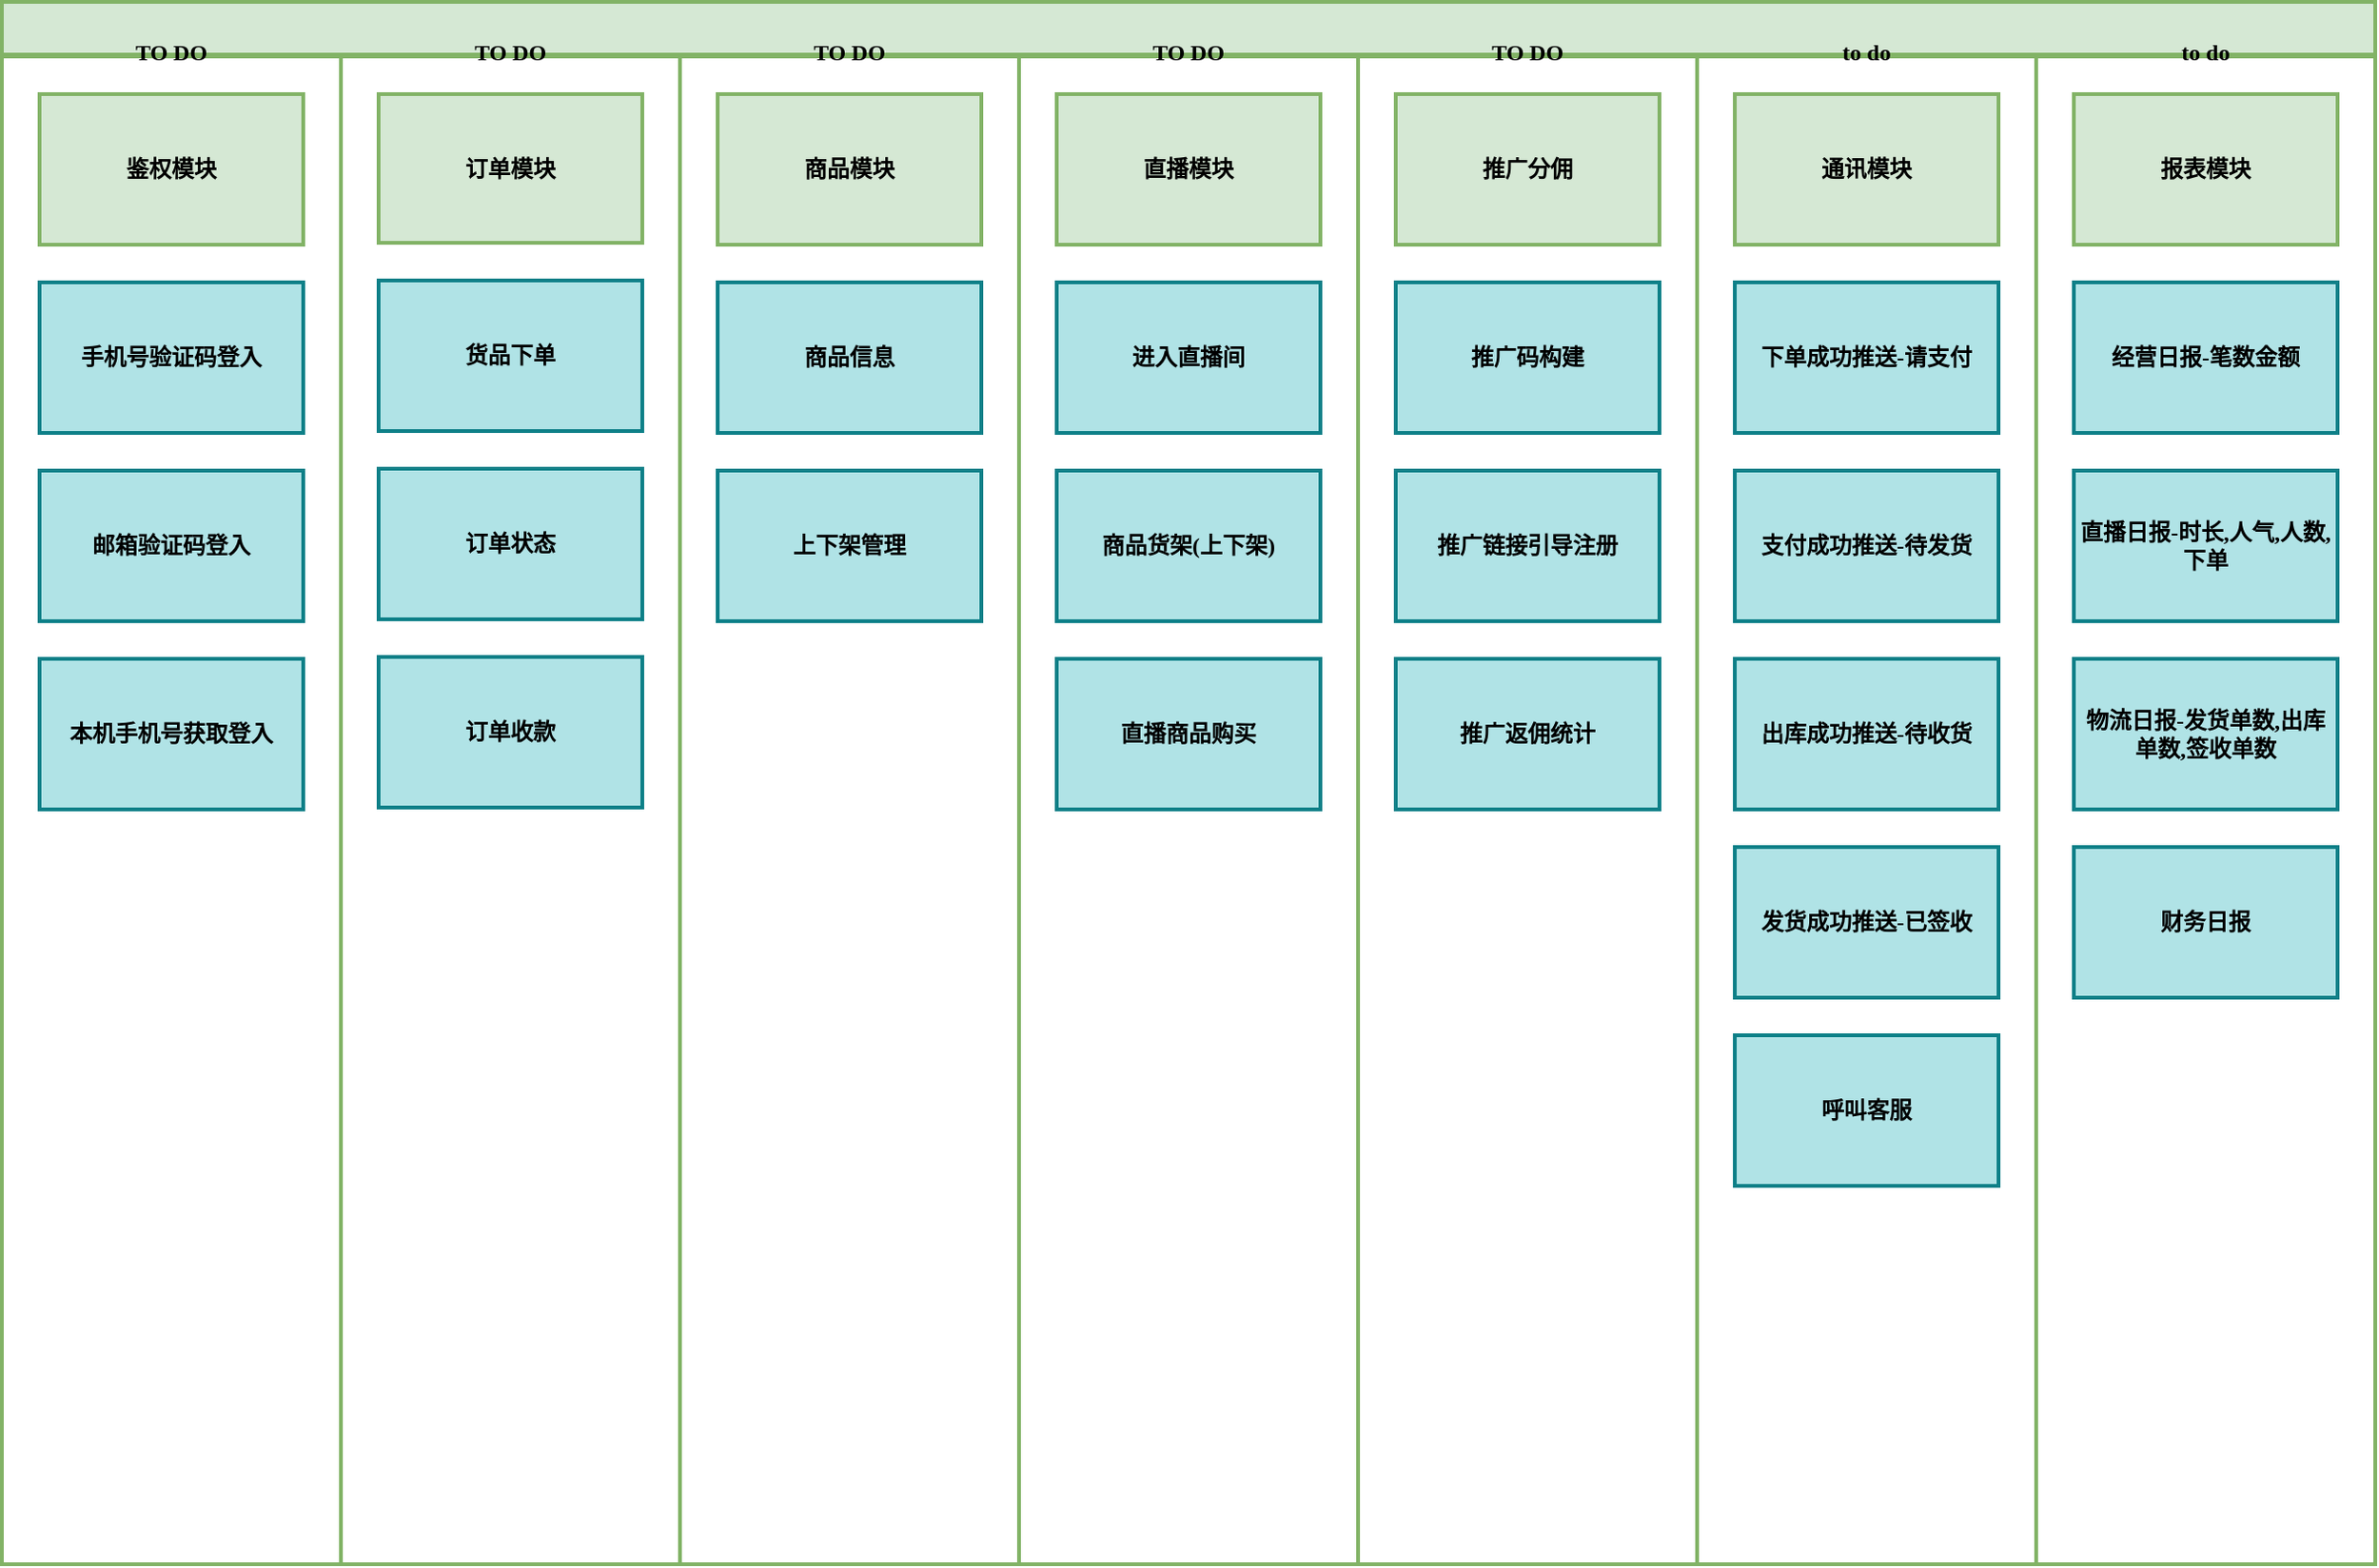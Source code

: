 <mxfile version="18.1.3" type="github">
  <diagram id="wFE0QG_FPsp0jaGvCLVb" name="Page-1">
    <mxGraphModel dx="1493" dy="891" grid="1" gridSize="10" guides="1" tooltips="1" connect="1" arrows="1" fold="1" page="1" pageScale="1" pageWidth="850" pageHeight="1100" math="0" shadow="0">
      <root>
        <mxCell id="0" />
        <mxCell id="1" parent="0" />
        <mxCell id="_5mSTuPxr-ZiKRkBDSY7-1" value="" style="swimlane;fontStyle=1;childLayout=stackLayout;horizontal=1;startSize=28;horizontalStack=1;resizeParent=1;resizeParentMax=0;resizeLast=0;collapsible=0;marginBottom=0;swimlaneFillColor=none;fontFamily=Permanent Marker;fontSize=12;points=[];verticalAlign=middle;stackBorder=0;resizable=1;strokeWidth=2;sketch=0;disableMultiStroke=1;fillColor=#d5e8d4;strokeColor=#82b366;spacingTop=0;rounded=0;arcSize=9;hachureGap=8;fillWeight=1;" parent="1" vertex="1">
          <mxGeometry x="15" y="50" width="1260" height="830" as="geometry" />
        </mxCell>
        <object label="TO DO" status="New" id="_5mSTuPxr-ZiKRkBDSY7-2">
          <mxCell style="swimlane;strokeWidth=2;fontFamily=Permanent Marker;html=0;startSize=1;verticalAlign=middle;spacingBottom=5;points=[];childLayout=stackLayout;stackBorder=20;stackSpacing=20;resizeLast=0;resizeParent=1;horizontalStack=0;collapsible=0;sketch=0;strokeColor=#82b366;fillStyle=solid;fillColor=#d5e8d4;spacingTop=0;rounded=0;arcSize=9;hachureGap=8;fillWeight=1;" parent="_5mSTuPxr-ZiKRkBDSY7-1" vertex="1">
            <mxGeometry y="28" width="180" height="802" as="geometry" />
          </mxCell>
        </object>
        <object label="鉴权模块" placeholders="1" id="_5mSTuPxr-ZiKRkBDSY7-3">
          <mxCell style="whiteSpace=wrap;html=1;strokeWidth=2;fontStyle=1;spacingTop=0;rounded=0;arcSize=9;points=[];sketch=0;fontFamily=Permanent Marker;hachureGap=8;fillWeight=1;fillColor=#d5e8d4;strokeColor=#82b366;" parent="_5mSTuPxr-ZiKRkBDSY7-2" vertex="1">
            <mxGeometry x="20" y="21" width="140" height="80" as="geometry" />
          </mxCell>
        </object>
        <object label="手机号验证码登入" placeholders="1" id="_5mSTuPxr-ZiKRkBDSY7-4">
          <mxCell style="whiteSpace=wrap;html=1;strokeWidth=2;fontStyle=1;spacingTop=0;rounded=0;arcSize=9;points=[];sketch=0;fontFamily=Permanent Marker;hachureGap=8;fillWeight=1;fillColor=#b0e3e6;strokeColor=#0e8088;" parent="_5mSTuPxr-ZiKRkBDSY7-2" vertex="1">
            <mxGeometry x="20" y="121" width="140" height="80" as="geometry" />
          </mxCell>
        </object>
        <object label="邮箱验证码登入" placeholders="1" id="_5mSTuPxr-ZiKRkBDSY7-5">
          <mxCell style="whiteSpace=wrap;html=1;strokeWidth=2;fillColor=#b0e3e6;fontStyle=1;spacingTop=0;rounded=0;arcSize=9;points=[];sketch=0;fontFamily=Permanent Marker;hachureGap=8;fillWeight=1;strokeColor=#0e8088;" parent="_5mSTuPxr-ZiKRkBDSY7-2" vertex="1">
            <mxGeometry x="20" y="221" width="140" height="80" as="geometry" />
          </mxCell>
        </object>
        <object label="本机手机号获取登入" placeholders="1" id="Qd9C7BI9R3bH5Mv_j0PO-27">
          <mxCell style="whiteSpace=wrap;html=1;strokeWidth=2;fillColor=#b0e3e6;fontStyle=1;spacingTop=0;rounded=0;arcSize=9;points=[];sketch=0;fontFamily=Permanent Marker;hachureGap=8;fillWeight=1;strokeColor=#0e8088;" vertex="1" parent="_5mSTuPxr-ZiKRkBDSY7-2">
            <mxGeometry x="20" y="321" width="140" height="80" as="geometry" />
          </mxCell>
        </object>
        <object label="TO DO" status="New" id="Qd9C7BI9R3bH5Mv_j0PO-1">
          <mxCell style="swimlane;strokeWidth=2;fontFamily=Permanent Marker;html=0;startSize=1;verticalAlign=middle;spacingBottom=5;points=[];childLayout=stackLayout;stackBorder=20;stackSpacing=20;resizeLast=0;resizeParent=1;horizontalStack=0;collapsible=0;sketch=0;strokeColor=#82b366;fillStyle=solid;fillColor=#d5e8d4;spacingTop=0;rounded=0;arcSize=9;hachureGap=8;fillWeight=1;" vertex="1" parent="_5mSTuPxr-ZiKRkBDSY7-1">
            <mxGeometry x="180" y="28" width="180" height="802" as="geometry" />
          </mxCell>
        </object>
        <object label="订单模块" placeholders="1" id="Qd9C7BI9R3bH5Mv_j0PO-2">
          <mxCell style="whiteSpace=wrap;html=1;strokeWidth=2;fillColor=#d5e8d4;fontStyle=1;spacingTop=0;rounded=0;arcSize=9;points=[];sketch=0;fontFamily=Permanent Marker;hachureGap=8;fillWeight=1;strokeColor=#82b366;" vertex="1" parent="Qd9C7BI9R3bH5Mv_j0PO-1">
            <mxGeometry x="20" y="21" width="140" height="79" as="geometry" />
          </mxCell>
        </object>
        <object label="货品下单" placeholders="1" id="Qd9C7BI9R3bH5Mv_j0PO-3">
          <mxCell style="whiteSpace=wrap;html=1;strokeWidth=2;fillColor=#b0e3e6;fontStyle=1;spacingTop=0;rounded=0;arcSize=9;points=[];sketch=0;fontFamily=Permanent Marker;hachureGap=8;fillWeight=1;strokeColor=#0e8088;" vertex="1" parent="Qd9C7BI9R3bH5Mv_j0PO-1">
            <mxGeometry x="20" y="120" width="140" height="80" as="geometry" />
          </mxCell>
        </object>
        <object label="订单状态" placeholders="1" id="Qd9C7BI9R3bH5Mv_j0PO-4">
          <mxCell style="whiteSpace=wrap;html=1;strokeWidth=2;fillColor=#b0e3e6;fontStyle=1;spacingTop=0;rounded=0;arcSize=9;points=[];sketch=0;fontFamily=Permanent Marker;hachureGap=8;fillWeight=1;strokeColor=#0e8088;" vertex="1" parent="Qd9C7BI9R3bH5Mv_j0PO-1">
            <mxGeometry x="20" y="220" width="140" height="80" as="geometry" />
          </mxCell>
        </object>
        <object label="订单收款" placeholders="1" id="Qd9C7BI9R3bH5Mv_j0PO-29">
          <mxCell style="whiteSpace=wrap;html=1;strokeWidth=2;fillColor=#b0e3e6;fontStyle=1;spacingTop=0;rounded=0;arcSize=9;points=[];sketch=0;fontFamily=Permanent Marker;hachureGap=8;fillWeight=1;strokeColor=#0e8088;" vertex="1" parent="Qd9C7BI9R3bH5Mv_j0PO-1">
            <mxGeometry x="20" y="320" width="140" height="80" as="geometry" />
          </mxCell>
        </object>
        <object label="TO DO" status="In progress" id="_5mSTuPxr-ZiKRkBDSY7-6">
          <mxCell style="swimlane;strokeWidth=2;fontFamily=Permanent Marker;html=0;startSize=1;verticalAlign=middle;spacingBottom=5;points=[];childLayout=stackLayout;stackBorder=20;stackSpacing=20;resizeLast=0;resizeParent=1;horizontalStack=0;collapsible=0;sketch=0;strokeColor=#82b366;fillStyle=solid;fillColor=#d5e8d4;spacingTop=0;rounded=0;arcSize=9;hachureGap=8;fillWeight=1;" parent="_5mSTuPxr-ZiKRkBDSY7-1" vertex="1">
            <mxGeometry x="360" y="28" width="180" height="802" as="geometry" />
          </mxCell>
        </object>
        <object label="商品模块" placeholders="1" id="_5mSTuPxr-ZiKRkBDSY7-7">
          <mxCell style="whiteSpace=wrap;html=1;strokeWidth=2;fillColor=#d5e8d4;fontStyle=1;spacingTop=0;rounded=0;arcSize=9;points=[];sketch=0;fontFamily=Permanent Marker;hachureGap=8;fillWeight=1;strokeColor=#82b366;" parent="_5mSTuPxr-ZiKRkBDSY7-6" vertex="1">
            <mxGeometry x="20" y="21" width="140" height="80" as="geometry" />
          </mxCell>
        </object>
        <object label="商品信息" placeholders="1" id="_5mSTuPxr-ZiKRkBDSY7-8">
          <mxCell style="whiteSpace=wrap;html=1;strokeWidth=2;fillColor=#b0e3e6;fontStyle=1;spacingTop=0;rounded=0;arcSize=9;points=[];sketch=0;fontFamily=Permanent Marker;hachureGap=8;fillWeight=1;strokeColor=#0e8088;" parent="_5mSTuPxr-ZiKRkBDSY7-6" vertex="1">
            <mxGeometry x="20" y="121" width="140" height="80" as="geometry" />
          </mxCell>
        </object>
        <object label="上下架管理" placeholders="1" id="Qd9C7BI9R3bH5Mv_j0PO-30">
          <mxCell style="whiteSpace=wrap;html=1;strokeWidth=2;fillColor=#b0e3e6;fontStyle=1;spacingTop=0;rounded=0;arcSize=9;points=[];sketch=0;fontFamily=Permanent Marker;hachureGap=8;fillWeight=1;strokeColor=#0e8088;" vertex="1" parent="_5mSTuPxr-ZiKRkBDSY7-6">
            <mxGeometry x="20" y="221" width="140" height="80" as="geometry" />
          </mxCell>
        </object>
        <object label="TO DO" status="Completed" id="_5mSTuPxr-ZiKRkBDSY7-9">
          <mxCell style="swimlane;strokeWidth=2;fontFamily=Permanent Marker;html=0;startSize=1;verticalAlign=middle;spacingBottom=5;points=[];childLayout=stackLayout;stackBorder=20;stackSpacing=20;resizeLast=0;resizeParent=1;horizontalStack=0;collapsible=0;sketch=0;strokeColor=#82b366;fillStyle=solid;fillColor=#d5e8d4;spacingTop=0;rounded=0;arcSize=9;hachureGap=8;fillWeight=1;" parent="_5mSTuPxr-ZiKRkBDSY7-1" vertex="1">
            <mxGeometry x="540" y="28" width="180" height="802" as="geometry" />
          </mxCell>
        </object>
        <object label="直播模块" placeholders="1" id="_5mSTuPxr-ZiKRkBDSY7-10">
          <mxCell style="whiteSpace=wrap;html=1;strokeWidth=2;fillColor=#d5e8d4;fontStyle=1;spacingTop=0;rounded=0;arcSize=9;points=[];sketch=0;fontFamily=Permanent Marker;hachureGap=8;fillWeight=1;strokeColor=#82b366;" parent="_5mSTuPxr-ZiKRkBDSY7-9" vertex="1">
            <mxGeometry x="20" y="21" width="140" height="80" as="geometry" />
          </mxCell>
        </object>
        <object label="进入直播间" placeholders="1" id="_5mSTuPxr-ZiKRkBDSY7-11">
          <mxCell style="whiteSpace=wrap;html=1;strokeWidth=2;fillColor=#b0e3e6;fontStyle=1;spacingTop=0;rounded=0;arcSize=9;points=[];sketch=0;fontFamily=Permanent Marker;hachureGap=8;fillWeight=1;strokeColor=#0e8088;" parent="_5mSTuPxr-ZiKRkBDSY7-9" vertex="1">
            <mxGeometry x="20" y="121" width="140" height="80" as="geometry" />
          </mxCell>
        </object>
        <object label="商品货架(上下架)" placeholders="1" id="_5mSTuPxr-ZiKRkBDSY7-12">
          <mxCell style="whiteSpace=wrap;html=1;strokeWidth=2;fillColor=#b0e3e6;fontStyle=1;spacingTop=0;rounded=0;arcSize=9;points=[];sketch=0;fontFamily=Permanent Marker;hachureGap=8;fillWeight=1;strokeColor=#0e8088;" parent="_5mSTuPxr-ZiKRkBDSY7-9" vertex="1">
            <mxGeometry x="20" y="221" width="140" height="80" as="geometry" />
          </mxCell>
        </object>
        <object label="直播商品购买" placeholders="1" id="Qd9C7BI9R3bH5Mv_j0PO-37">
          <mxCell style="whiteSpace=wrap;html=1;strokeWidth=2;fillColor=#b0e3e6;fontStyle=1;spacingTop=0;rounded=0;arcSize=9;points=[];sketch=0;fontFamily=Permanent Marker;hachureGap=8;fillWeight=1;strokeColor=#0e8088;" vertex="1" parent="_5mSTuPxr-ZiKRkBDSY7-9">
            <mxGeometry x="20" y="321" width="140" height="80" as="geometry" />
          </mxCell>
        </object>
        <object label="TO DO" status="Completed" id="Qd9C7BI9R3bH5Mv_j0PO-15">
          <mxCell style="swimlane;strokeWidth=2;fontFamily=Permanent Marker;html=0;startSize=1;verticalAlign=middle;spacingBottom=5;points=[];childLayout=stackLayout;stackBorder=20;stackSpacing=20;resizeLast=0;resizeParent=1;horizontalStack=0;collapsible=0;sketch=0;strokeColor=#82b366;fillStyle=solid;fillColor=#d5e8d4;spacingTop=0;rounded=0;arcSize=9;hachureGap=8;fillWeight=1;" vertex="1" parent="_5mSTuPxr-ZiKRkBDSY7-1">
            <mxGeometry x="720" y="28" width="180" height="802" as="geometry" />
          </mxCell>
        </object>
        <object label="推广分佣" placeholders="1" id="Qd9C7BI9R3bH5Mv_j0PO-16">
          <mxCell style="whiteSpace=wrap;html=1;strokeWidth=2;fillColor=#d5e8d4;fontStyle=1;spacingTop=0;rounded=0;arcSize=9;points=[];sketch=0;fontFamily=Permanent Marker;hachureGap=8;fillWeight=1;strokeColor=#82b366;" vertex="1" parent="Qd9C7BI9R3bH5Mv_j0PO-15">
            <mxGeometry x="20" y="21" width="140" height="80" as="geometry" />
          </mxCell>
        </object>
        <object label="推广码构建" placeholders="1" id="Qd9C7BI9R3bH5Mv_j0PO-17">
          <mxCell style="whiteSpace=wrap;html=1;strokeWidth=2;fillColor=#b0e3e6;fontStyle=1;spacingTop=0;rounded=0;arcSize=9;points=[];sketch=0;fontFamily=Permanent Marker;hachureGap=8;fillWeight=1;strokeColor=#0e8088;" vertex="1" parent="Qd9C7BI9R3bH5Mv_j0PO-15">
            <mxGeometry x="20" y="121" width="140" height="80" as="geometry" />
          </mxCell>
        </object>
        <object label="推广链接引导注册" placeholders="1" id="Qd9C7BI9R3bH5Mv_j0PO-18">
          <mxCell style="whiteSpace=wrap;html=1;strokeWidth=2;fillColor=#b0e3e6;fontStyle=1;spacingTop=0;rounded=0;arcSize=9;points=[];sketch=0;fontFamily=Permanent Marker;hachureGap=8;fillWeight=1;strokeColor=#0e8088;" vertex="1" parent="Qd9C7BI9R3bH5Mv_j0PO-15">
            <mxGeometry x="20" y="221" width="140" height="80" as="geometry" />
          </mxCell>
        </object>
        <object label="推广返佣统计" placeholders="1" id="Qd9C7BI9R3bH5Mv_j0PO-31">
          <mxCell style="whiteSpace=wrap;html=1;strokeWidth=2;fillColor=#b0e3e6;fontStyle=1;spacingTop=0;rounded=0;arcSize=9;points=[];sketch=0;fontFamily=Permanent Marker;hachureGap=8;fillWeight=1;strokeColor=#0e8088;" vertex="1" parent="Qd9C7BI9R3bH5Mv_j0PO-15">
            <mxGeometry x="20" y="321" width="140" height="80" as="geometry" />
          </mxCell>
        </object>
        <object label="to do" status="Completed" id="Qd9C7BI9R3bH5Mv_j0PO-19">
          <mxCell style="swimlane;strokeWidth=2;fontFamily=Permanent Marker;html=0;startSize=1;verticalAlign=middle;spacingBottom=5;points=[];childLayout=stackLayout;stackBorder=20;stackSpacing=20;resizeLast=0;resizeParent=1;horizontalStack=0;collapsible=0;sketch=0;strokeColor=#82b366;fillStyle=solid;fillColor=#d5e8d4;spacingTop=0;rounded=0;arcSize=9;hachureGap=8;fillWeight=1;" vertex="1" parent="_5mSTuPxr-ZiKRkBDSY7-1">
            <mxGeometry x="900" y="28" width="180" height="802" as="geometry" />
          </mxCell>
        </object>
        <object label="通讯模块" placeholders="1" id="Qd9C7BI9R3bH5Mv_j0PO-20">
          <mxCell style="whiteSpace=wrap;html=1;strokeWidth=2;fillColor=#d5e8d4;fontStyle=1;spacingTop=0;rounded=0;arcSize=9;points=[];sketch=0;fontFamily=Permanent Marker;hachureGap=8;fillWeight=1;strokeColor=#82b366;" vertex="1" parent="Qd9C7BI9R3bH5Mv_j0PO-19">
            <mxGeometry x="20" y="21" width="140" height="80" as="geometry" />
          </mxCell>
        </object>
        <object label="下单成功推送-请支付" placeholders="1" id="Qd9C7BI9R3bH5Mv_j0PO-21">
          <mxCell style="whiteSpace=wrap;html=1;strokeWidth=2;fillColor=#b0e3e6;fontStyle=1;spacingTop=0;rounded=0;arcSize=9;points=[];sketch=0;fontFamily=Permanent Marker;hachureGap=8;fillWeight=1;strokeColor=#0e8088;" vertex="1" parent="Qd9C7BI9R3bH5Mv_j0PO-19">
            <mxGeometry x="20" y="121" width="140" height="80" as="geometry" />
          </mxCell>
        </object>
        <object label="支付成功推送-待发货" placeholders="1" id="Qd9C7BI9R3bH5Mv_j0PO-22">
          <mxCell style="whiteSpace=wrap;html=1;strokeWidth=2;fillColor=#b0e3e6;fontStyle=1;spacingTop=0;rounded=0;arcSize=9;points=[];sketch=0;fontFamily=Permanent Marker;hachureGap=8;fillWeight=1;strokeColor=#0e8088;" vertex="1" parent="Qd9C7BI9R3bH5Mv_j0PO-19">
            <mxGeometry x="20" y="221" width="140" height="80" as="geometry" />
          </mxCell>
        </object>
        <object label="出库成功推送-待收货" placeholders="1" id="Qd9C7BI9R3bH5Mv_j0PO-32">
          <mxCell style="whiteSpace=wrap;html=1;strokeWidth=2;fillColor=#b0e3e6;fontStyle=1;spacingTop=0;rounded=0;arcSize=9;points=[];sketch=0;fontFamily=Permanent Marker;hachureGap=8;fillWeight=1;strokeColor=#0e8088;" vertex="1" parent="Qd9C7BI9R3bH5Mv_j0PO-19">
            <mxGeometry x="20" y="321" width="140" height="80" as="geometry" />
          </mxCell>
        </object>
        <object label="发货成功推送-已签收" placeholders="1" id="Qd9C7BI9R3bH5Mv_j0PO-33">
          <mxCell style="whiteSpace=wrap;html=1;strokeWidth=2;fillColor=#b0e3e6;fontStyle=1;spacingTop=0;rounded=0;arcSize=9;points=[];sketch=0;fontFamily=Permanent Marker;hachureGap=8;fillWeight=1;strokeColor=#0e8088;" vertex="1" parent="Qd9C7BI9R3bH5Mv_j0PO-19">
            <mxGeometry x="20" y="421" width="140" height="80" as="geometry" />
          </mxCell>
        </object>
        <object label="呼叫客服" placeholders="1" id="Qd9C7BI9R3bH5Mv_j0PO-34">
          <mxCell style="whiteSpace=wrap;html=1;strokeWidth=2;fillColor=#b0e3e6;fontStyle=1;spacingTop=0;rounded=0;arcSize=9;points=[];sketch=0;fontFamily=Permanent Marker;hachureGap=8;fillWeight=1;strokeColor=#0e8088;" vertex="1" parent="Qd9C7BI9R3bH5Mv_j0PO-19">
            <mxGeometry x="20" y="521" width="140" height="80" as="geometry" />
          </mxCell>
        </object>
        <object label="to do" status="Completed" id="Qd9C7BI9R3bH5Mv_j0PO-23">
          <mxCell style="swimlane;strokeWidth=2;fontFamily=Permanent Marker;html=0;startSize=1;verticalAlign=middle;spacingBottom=5;points=[];childLayout=stackLayout;stackBorder=20;stackSpacing=20;resizeLast=0;resizeParent=1;horizontalStack=0;collapsible=0;sketch=0;strokeColor=#82b366;fillStyle=solid;fillColor=#d5e8d4;spacingTop=0;rounded=0;arcSize=9;hachureGap=8;fillWeight=1;" vertex="1" parent="_5mSTuPxr-ZiKRkBDSY7-1">
            <mxGeometry x="1080" y="28" width="180" height="802" as="geometry" />
          </mxCell>
        </object>
        <object label="报表模块" placeholders="1" id="Qd9C7BI9R3bH5Mv_j0PO-24">
          <mxCell style="whiteSpace=wrap;html=1;strokeWidth=2;fillColor=#d5e8d4;fontStyle=1;spacingTop=0;rounded=0;arcSize=9;points=[];sketch=0;fontFamily=Permanent Marker;hachureGap=8;fillWeight=1;strokeColor=#82b366;" vertex="1" parent="Qd9C7BI9R3bH5Mv_j0PO-23">
            <mxGeometry x="20" y="21" width="140" height="80" as="geometry" />
          </mxCell>
        </object>
        <object label="经营日报-笔数金额" placeholders="1" id="Qd9C7BI9R3bH5Mv_j0PO-25">
          <mxCell style="whiteSpace=wrap;html=1;strokeWidth=2;fillColor=#b0e3e6;fontStyle=1;spacingTop=0;rounded=0;arcSize=9;points=[];sketch=0;fontFamily=Permanent Marker;hachureGap=8;fillWeight=1;strokeColor=#0e8088;" vertex="1" parent="Qd9C7BI9R3bH5Mv_j0PO-23">
            <mxGeometry x="20" y="121" width="140" height="80" as="geometry" />
          </mxCell>
        </object>
        <object label="直播日报-时长,人气,人数,下单" placeholders="1" id="Qd9C7BI9R3bH5Mv_j0PO-26">
          <mxCell style="whiteSpace=wrap;html=1;strokeWidth=2;fillColor=#b0e3e6;fontStyle=1;spacingTop=0;rounded=0;arcSize=9;points=[];sketch=0;fontFamily=Permanent Marker;hachureGap=8;fillWeight=1;strokeColor=#0e8088;" vertex="1" parent="Qd9C7BI9R3bH5Mv_j0PO-23">
            <mxGeometry x="20" y="221" width="140" height="80" as="geometry" />
          </mxCell>
        </object>
        <object label="物流日报-发货单数,出库单数,签收单数" placeholders="1" id="Qd9C7BI9R3bH5Mv_j0PO-35">
          <mxCell style="whiteSpace=wrap;html=1;strokeWidth=2;fillColor=#b0e3e6;fontStyle=1;spacingTop=0;rounded=0;arcSize=9;points=[];sketch=0;fontFamily=Permanent Marker;hachureGap=8;fillWeight=1;strokeColor=#0e8088;" vertex="1" parent="Qd9C7BI9R3bH5Mv_j0PO-23">
            <mxGeometry x="20" y="321" width="140" height="80" as="geometry" />
          </mxCell>
        </object>
        <object label="财务日报" placeholders="1" id="Qd9C7BI9R3bH5Mv_j0PO-36">
          <mxCell style="whiteSpace=wrap;html=1;strokeWidth=2;fillColor=#b0e3e6;fontStyle=1;spacingTop=0;rounded=0;arcSize=9;points=[];sketch=0;fontFamily=Permanent Marker;hachureGap=8;fillWeight=1;strokeColor=#0e8088;" vertex="1" parent="Qd9C7BI9R3bH5Mv_j0PO-23">
            <mxGeometry x="20" y="421" width="140" height="80" as="geometry" />
          </mxCell>
        </object>
      </root>
    </mxGraphModel>
  </diagram>
</mxfile>
